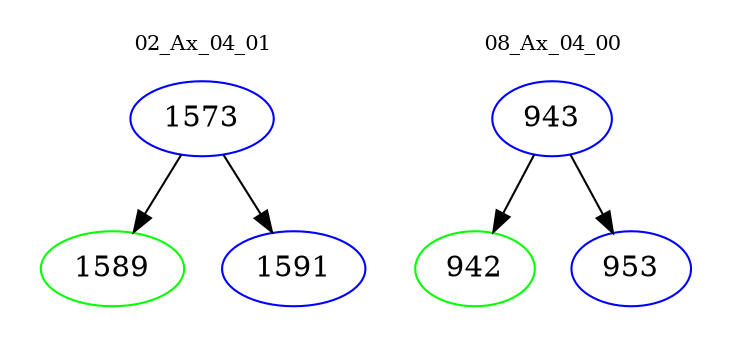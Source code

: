 digraph{
subgraph cluster_0 {
color = white
label = "02_Ax_04_01";
fontsize=10;
T0_1573 [label="1573", color="blue"]
T0_1573 -> T0_1589 [color="black"]
T0_1589 [label="1589", color="green"]
T0_1573 -> T0_1591 [color="black"]
T0_1591 [label="1591", color="blue"]
}
subgraph cluster_1 {
color = white
label = "08_Ax_04_00";
fontsize=10;
T1_943 [label="943", color="blue"]
T1_943 -> T1_942 [color="black"]
T1_942 [label="942", color="green"]
T1_943 -> T1_953 [color="black"]
T1_953 [label="953", color="blue"]
}
}
